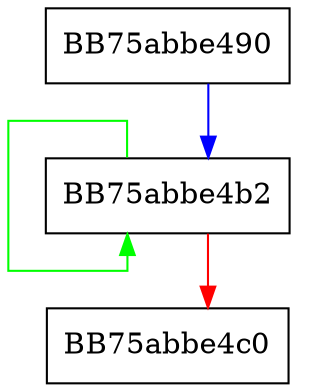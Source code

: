 digraph SSE4_pmovzxbd {
  node [shape="box"];
  graph [splines=ortho];
  BB75abbe490 -> BB75abbe4b2 [color="blue"];
  BB75abbe4b2 -> BB75abbe4b2 [color="green"];
  BB75abbe4b2 -> BB75abbe4c0 [color="red"];
}